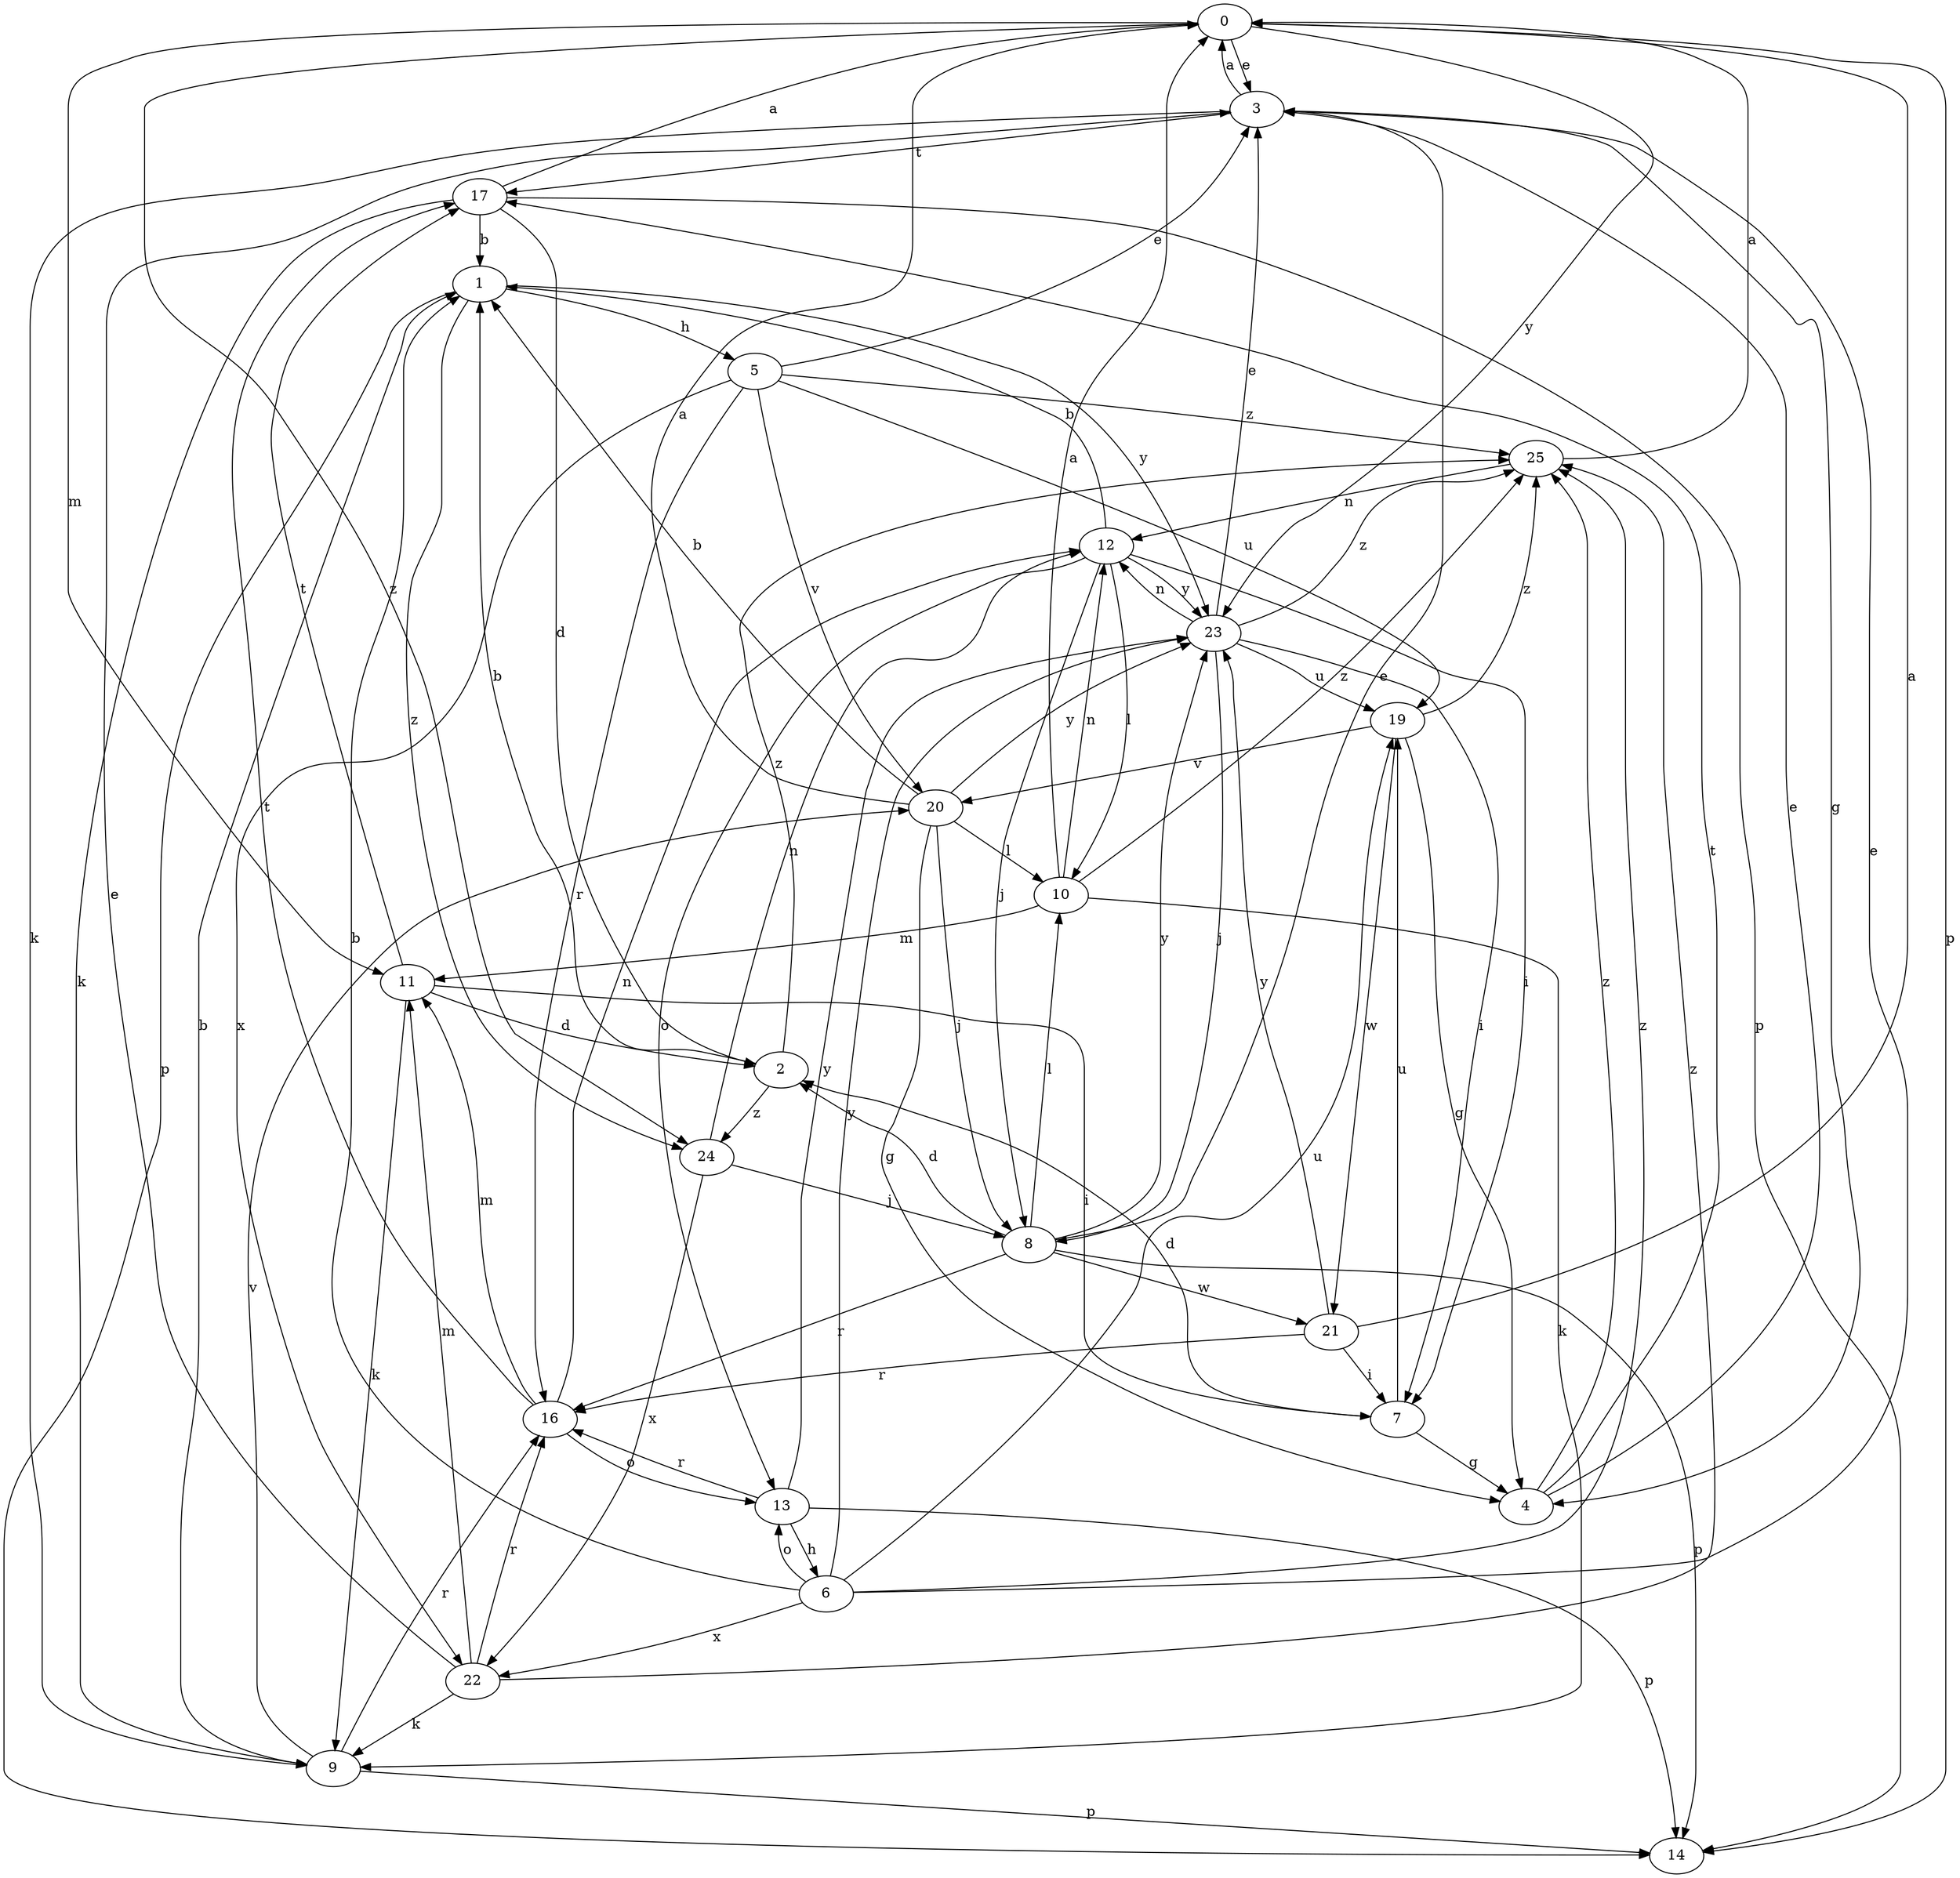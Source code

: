strict digraph  {
0;
1;
2;
3;
4;
5;
6;
7;
8;
9;
10;
11;
12;
13;
14;
16;
17;
19;
20;
21;
22;
23;
24;
25;
0 -> 3  [label=e];
0 -> 11  [label=m];
0 -> 14  [label=p];
0 -> 23  [label=y];
0 -> 24  [label=z];
1 -> 5  [label=h];
1 -> 14  [label=p];
1 -> 23  [label=y];
1 -> 24  [label=z];
2 -> 1  [label=b];
2 -> 24  [label=z];
2 -> 25  [label=z];
3 -> 0  [label=a];
3 -> 4  [label=g];
3 -> 9  [label=k];
3 -> 17  [label=t];
4 -> 3  [label=e];
4 -> 17  [label=t];
4 -> 25  [label=z];
5 -> 3  [label=e];
5 -> 16  [label=r];
5 -> 19  [label=u];
5 -> 20  [label=v];
5 -> 22  [label=x];
5 -> 25  [label=z];
6 -> 1  [label=b];
6 -> 3  [label=e];
6 -> 13  [label=o];
6 -> 19  [label=u];
6 -> 22  [label=x];
6 -> 23  [label=y];
6 -> 25  [label=z];
7 -> 2  [label=d];
7 -> 4  [label=g];
7 -> 19  [label=u];
8 -> 2  [label=d];
8 -> 3  [label=e];
8 -> 10  [label=l];
8 -> 14  [label=p];
8 -> 16  [label=r];
8 -> 21  [label=w];
8 -> 23  [label=y];
9 -> 1  [label=b];
9 -> 14  [label=p];
9 -> 16  [label=r];
9 -> 20  [label=v];
10 -> 0  [label=a];
10 -> 9  [label=k];
10 -> 11  [label=m];
10 -> 12  [label=n];
10 -> 25  [label=z];
11 -> 2  [label=d];
11 -> 7  [label=i];
11 -> 9  [label=k];
11 -> 17  [label=t];
12 -> 1  [label=b];
12 -> 7  [label=i];
12 -> 8  [label=j];
12 -> 10  [label=l];
12 -> 13  [label=o];
12 -> 23  [label=y];
13 -> 6  [label=h];
13 -> 14  [label=p];
13 -> 16  [label=r];
13 -> 23  [label=y];
16 -> 11  [label=m];
16 -> 12  [label=n];
16 -> 13  [label=o];
16 -> 17  [label=t];
17 -> 0  [label=a];
17 -> 1  [label=b];
17 -> 2  [label=d];
17 -> 9  [label=k];
17 -> 14  [label=p];
19 -> 4  [label=g];
19 -> 20  [label=v];
19 -> 21  [label=w];
19 -> 25  [label=z];
20 -> 0  [label=a];
20 -> 1  [label=b];
20 -> 4  [label=g];
20 -> 8  [label=j];
20 -> 10  [label=l];
20 -> 23  [label=y];
21 -> 0  [label=a];
21 -> 7  [label=i];
21 -> 16  [label=r];
21 -> 23  [label=y];
22 -> 3  [label=e];
22 -> 9  [label=k];
22 -> 11  [label=m];
22 -> 16  [label=r];
22 -> 25  [label=z];
23 -> 3  [label=e];
23 -> 7  [label=i];
23 -> 8  [label=j];
23 -> 12  [label=n];
23 -> 19  [label=u];
23 -> 25  [label=z];
24 -> 8  [label=j];
24 -> 12  [label=n];
24 -> 22  [label=x];
25 -> 0  [label=a];
25 -> 12  [label=n];
}

